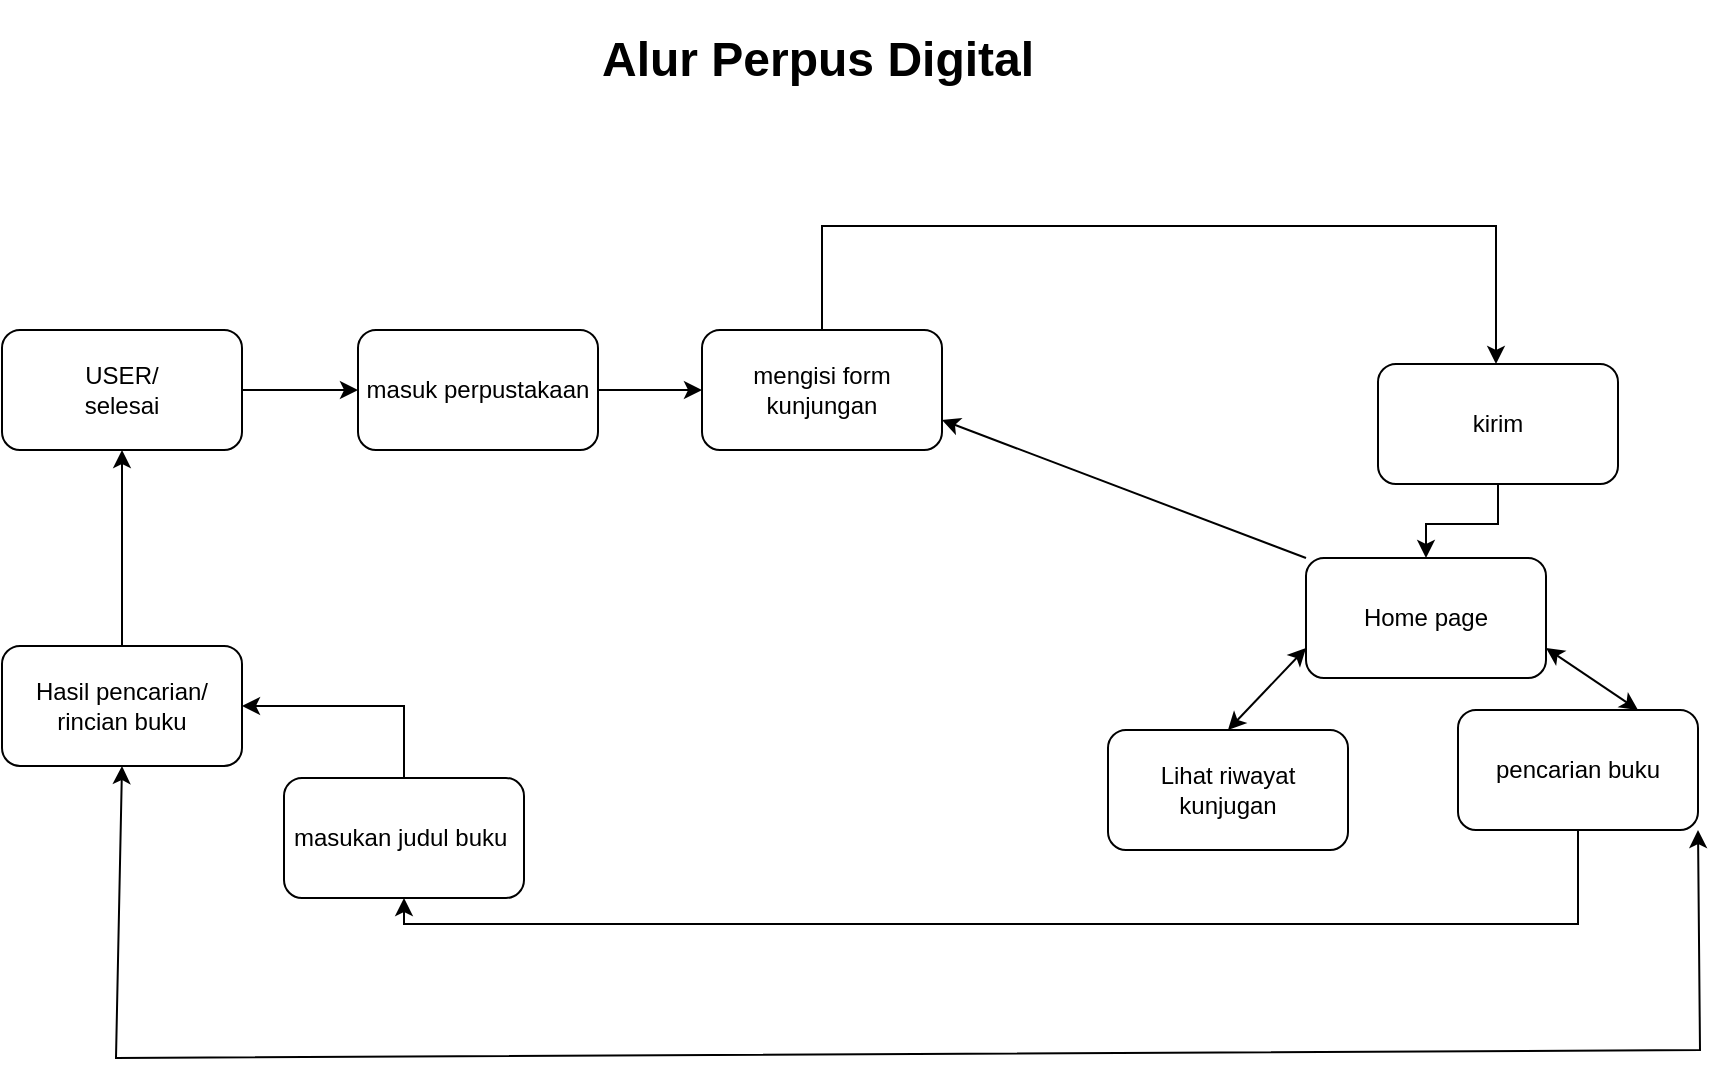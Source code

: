 <mxfile version="23.0.1" type="github">
  <diagram name="Page-1" id="OGGaIlv-KNZGb28KVy43">
    <mxGraphModel dx="1044" dy="627" grid="0" gridSize="10" guides="1" tooltips="1" connect="1" arrows="1" fold="1" page="1" pageScale="1" pageWidth="1000" pageHeight="700" math="0" shadow="0">
      <root>
        <mxCell id="0" />
        <mxCell id="1" parent="0" />
        <mxCell id="1gppi2BBTngN58t2nk6n-1" value="USER/&lt;br&gt;selesai" style="rounded=1;whiteSpace=wrap;html=1;" parent="1" vertex="1">
          <mxGeometry x="90" y="176" width="120" height="60" as="geometry" />
        </mxCell>
        <mxCell id="1gppi2BBTngN58t2nk6n-2" value="masuk perpustakaan" style="rounded=1;whiteSpace=wrap;html=1;" parent="1" vertex="1">
          <mxGeometry x="268" y="176" width="120" height="60" as="geometry" />
        </mxCell>
        <mxCell id="1gppi2BBTngN58t2nk6n-27" value="" style="edgeStyle=orthogonalEdgeStyle;rounded=0;orthogonalLoop=1;jettySize=auto;html=1;" parent="1" source="1gppi2BBTngN58t2nk6n-3" target="1gppi2BBTngN58t2nk6n-26" edge="1">
          <mxGeometry relative="1" as="geometry">
            <Array as="points">
              <mxPoint x="500" y="124" />
              <mxPoint x="837" y="124" />
            </Array>
          </mxGeometry>
        </mxCell>
        <mxCell id="1gppi2BBTngN58t2nk6n-3" value="mengisi form kunjungan" style="rounded=1;whiteSpace=wrap;html=1;" parent="1" vertex="1">
          <mxGeometry x="440" y="176" width="120" height="60" as="geometry" />
        </mxCell>
        <mxCell id="1gppi2BBTngN58t2nk6n-4" value="Lihat riwayat kunjugan" style="rounded=1;whiteSpace=wrap;html=1;" parent="1" vertex="1">
          <mxGeometry x="643" y="376" width="120" height="60" as="geometry" />
        </mxCell>
        <mxCell id="1gppi2BBTngN58t2nk6n-38" value="" style="edgeStyle=orthogonalEdgeStyle;rounded=0;orthogonalLoop=1;jettySize=auto;html=1;" parent="1" source="1gppi2BBTngN58t2nk6n-5" target="1gppi2BBTngN58t2nk6n-37" edge="1">
          <mxGeometry relative="1" as="geometry">
            <Array as="points">
              <mxPoint x="878" y="473" />
              <mxPoint x="291" y="473" />
            </Array>
          </mxGeometry>
        </mxCell>
        <mxCell id="1gppi2BBTngN58t2nk6n-5" value="pencarian buku" style="rounded=1;whiteSpace=wrap;html=1;" parent="1" vertex="1">
          <mxGeometry x="818" y="366" width="120" height="60" as="geometry" />
        </mxCell>
        <mxCell id="1gppi2BBTngN58t2nk6n-16" value="" style="endArrow=classic;html=1;rounded=0;exitX=1;exitY=0.5;exitDx=0;exitDy=0;entryX=0;entryY=0.5;entryDx=0;entryDy=0;" parent="1" source="1gppi2BBTngN58t2nk6n-1" target="1gppi2BBTngN58t2nk6n-2" edge="1">
          <mxGeometry width="50" height="50" relative="1" as="geometry">
            <mxPoint x="510" y="220" as="sourcePoint" />
            <mxPoint x="560" y="170" as="targetPoint" />
          </mxGeometry>
        </mxCell>
        <mxCell id="1gppi2BBTngN58t2nk6n-17" value="" style="endArrow=classic;html=1;rounded=0;exitX=1;exitY=0.5;exitDx=0;exitDy=0;entryX=0;entryY=0.5;entryDx=0;entryDy=0;" parent="1" source="1gppi2BBTngN58t2nk6n-2" target="1gppi2BBTngN58t2nk6n-3" edge="1">
          <mxGeometry width="50" height="50" relative="1" as="geometry">
            <mxPoint x="510" y="220" as="sourcePoint" />
            <mxPoint x="560" y="170" as="targetPoint" />
          </mxGeometry>
        </mxCell>
        <mxCell id="5GtvdN909kj8j0ktF5aP-4" value="" style="edgeStyle=orthogonalEdgeStyle;rounded=0;orthogonalLoop=1;jettySize=auto;html=1;" edge="1" parent="1" source="1gppi2BBTngN58t2nk6n-26" target="5GtvdN909kj8j0ktF5aP-3">
          <mxGeometry relative="1" as="geometry" />
        </mxCell>
        <mxCell id="1gppi2BBTngN58t2nk6n-26" value="kirim" style="whiteSpace=wrap;html=1;rounded=1;" parent="1" vertex="1">
          <mxGeometry x="778" y="193" width="120" height="60" as="geometry" />
        </mxCell>
        <mxCell id="1gppi2BBTngN58t2nk6n-37" value="masukan judul buku&amp;nbsp;" style="rounded=1;whiteSpace=wrap;html=1;" parent="1" vertex="1">
          <mxGeometry x="231" y="400" width="120" height="60" as="geometry" />
        </mxCell>
        <mxCell id="1gppi2BBTngN58t2nk6n-39" value="Hasil pencarian/&lt;br&gt;rincian buku" style="rounded=1;whiteSpace=wrap;html=1;" parent="1" vertex="1">
          <mxGeometry x="90" y="334" width="120" height="60" as="geometry" />
        </mxCell>
        <mxCell id="1gppi2BBTngN58t2nk6n-44" value="" style="endArrow=classic;html=1;rounded=0;exitX=0.5;exitY=0;exitDx=0;exitDy=0;entryX=1;entryY=0.5;entryDx=0;entryDy=0;" parent="1" source="1gppi2BBTngN58t2nk6n-37" target="1gppi2BBTngN58t2nk6n-39" edge="1">
          <mxGeometry width="50" height="50" relative="1" as="geometry">
            <mxPoint x="400" y="170" as="sourcePoint" />
            <mxPoint x="450" y="120" as="targetPoint" />
            <Array as="points">
              <mxPoint x="291" y="364" />
            </Array>
          </mxGeometry>
        </mxCell>
        <mxCell id="1gppi2BBTngN58t2nk6n-45" value="" style="endArrow=classic;startArrow=classic;html=1;rounded=0;exitX=0.5;exitY=1;exitDx=0;exitDy=0;entryX=1;entryY=1;entryDx=0;entryDy=0;" parent="1" source="1gppi2BBTngN58t2nk6n-39" target="1gppi2BBTngN58t2nk6n-5" edge="1">
          <mxGeometry width="50" height="50" relative="1" as="geometry">
            <mxPoint x="400" y="170" as="sourcePoint" />
            <mxPoint x="485" y="360" as="targetPoint" />
            <Array as="points">
              <mxPoint x="147" y="540" />
              <mxPoint x="939" y="536" />
            </Array>
          </mxGeometry>
        </mxCell>
        <mxCell id="1gppi2BBTngN58t2nk6n-46" value="" style="endArrow=classic;html=1;rounded=0;entryX=0.5;entryY=1;entryDx=0;entryDy=0;exitX=0.5;exitY=0;exitDx=0;exitDy=0;" parent="1" source="1gppi2BBTngN58t2nk6n-39" target="1gppi2BBTngN58t2nk6n-1" edge="1">
          <mxGeometry width="50" height="50" relative="1" as="geometry">
            <mxPoint x="153" y="253" as="sourcePoint" />
            <mxPoint x="150.96" y="170.0" as="targetPoint" />
          </mxGeometry>
        </mxCell>
        <mxCell id="1gppi2BBTngN58t2nk6n-47" value="&lt;h1&gt;Alur Perpus Digital&lt;/h1&gt;" style="text;html=1;strokeColor=none;fillColor=none;spacing=5;spacingTop=-20;whiteSpace=wrap;overflow=hidden;rounded=0;" parent="1" vertex="1">
          <mxGeometry x="385" y="21" width="231" height="46" as="geometry" />
        </mxCell>
        <mxCell id="5GtvdN909kj8j0ktF5aP-3" value="Home page" style="whiteSpace=wrap;html=1;rounded=1;" vertex="1" parent="1">
          <mxGeometry x="742" y="290" width="120" height="60" as="geometry" />
        </mxCell>
        <mxCell id="5GtvdN909kj8j0ktF5aP-7" value="" style="endArrow=classic;html=1;rounded=0;entryX=1;entryY=0.75;entryDx=0;entryDy=0;exitX=0;exitY=0;exitDx=0;exitDy=0;" edge="1" parent="1" source="5GtvdN909kj8j0ktF5aP-3" target="1gppi2BBTngN58t2nk6n-3">
          <mxGeometry width="50" height="50" relative="1" as="geometry">
            <mxPoint x="475" y="398" as="sourcePoint" />
            <mxPoint x="525" y="348" as="targetPoint" />
          </mxGeometry>
        </mxCell>
        <mxCell id="5GtvdN909kj8j0ktF5aP-8" value="" style="endArrow=classic;startArrow=classic;html=1;rounded=0;entryX=0;entryY=0.75;entryDx=0;entryDy=0;exitX=0.5;exitY=0;exitDx=0;exitDy=0;" edge="1" parent="1" source="1gppi2BBTngN58t2nk6n-4" target="5GtvdN909kj8j0ktF5aP-3">
          <mxGeometry width="50" height="50" relative="1" as="geometry">
            <mxPoint x="475" y="398" as="sourcePoint" />
            <mxPoint x="525" y="348" as="targetPoint" />
          </mxGeometry>
        </mxCell>
        <mxCell id="5GtvdN909kj8j0ktF5aP-9" value="" style="endArrow=classic;startArrow=classic;html=1;rounded=0;entryX=1;entryY=0.75;entryDx=0;entryDy=0;exitX=0.75;exitY=0;exitDx=0;exitDy=0;" edge="1" parent="1" source="1gppi2BBTngN58t2nk6n-5" target="5GtvdN909kj8j0ktF5aP-3">
          <mxGeometry width="50" height="50" relative="1" as="geometry">
            <mxPoint x="475" y="398" as="sourcePoint" />
            <mxPoint x="525" y="348" as="targetPoint" />
          </mxGeometry>
        </mxCell>
      </root>
    </mxGraphModel>
  </diagram>
</mxfile>
